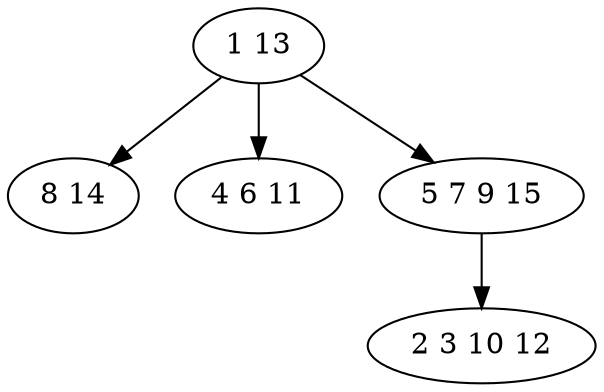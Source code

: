 digraph true_tree {
	"0" -> "1"
	"0" -> "2"
	"0" -> "3"
	"3" -> "4"
	"0" [label="1 13"];
	"1" [label="8 14"];
	"2" [label="4 6 11"];
	"3" [label="5 7 9 15"];
	"4" [label="2 3 10 12"];
}

